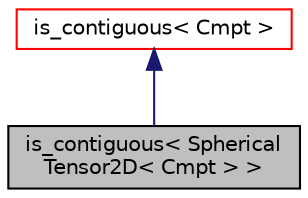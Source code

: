 digraph "is_contiguous&lt; SphericalTensor2D&lt; Cmpt &gt; &gt;"
{
  bgcolor="transparent";
  edge [fontname="Helvetica",fontsize="10",labelfontname="Helvetica",labelfontsize="10"];
  node [fontname="Helvetica",fontsize="10",shape=record];
  Node1 [label="is_contiguous\< Spherical\lTensor2D\< Cmpt \> \>",height=0.2,width=0.4,color="black", fillcolor="grey75", style="filled" fontcolor="black"];
  Node2 -> Node1 [dir="back",color="midnightblue",fontsize="10",style="solid",fontname="Helvetica"];
  Node2 [label="is_contiguous\< Cmpt \>",height=0.2,width=0.4,color="red",URL="$structFoam_1_1is__contiguous.html"];
}
